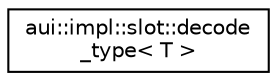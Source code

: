 digraph "Graphical Class Hierarchy"
{
 // LATEX_PDF_SIZE
  edge [fontname="Helvetica",fontsize="10",labelfontname="Helvetica",labelfontsize="10"];
  node [fontname="Helvetica",fontsize="10",shape=record];
  rankdir="LR";
  Node0 [label="aui::impl::slot::decode\l_type\< T \>",height=0.2,width=0.4,color="black", fillcolor="white", style="filled",URL="$structaui_1_1impl_1_1slot_1_1decode__type.html",tooltip=" "];
}
